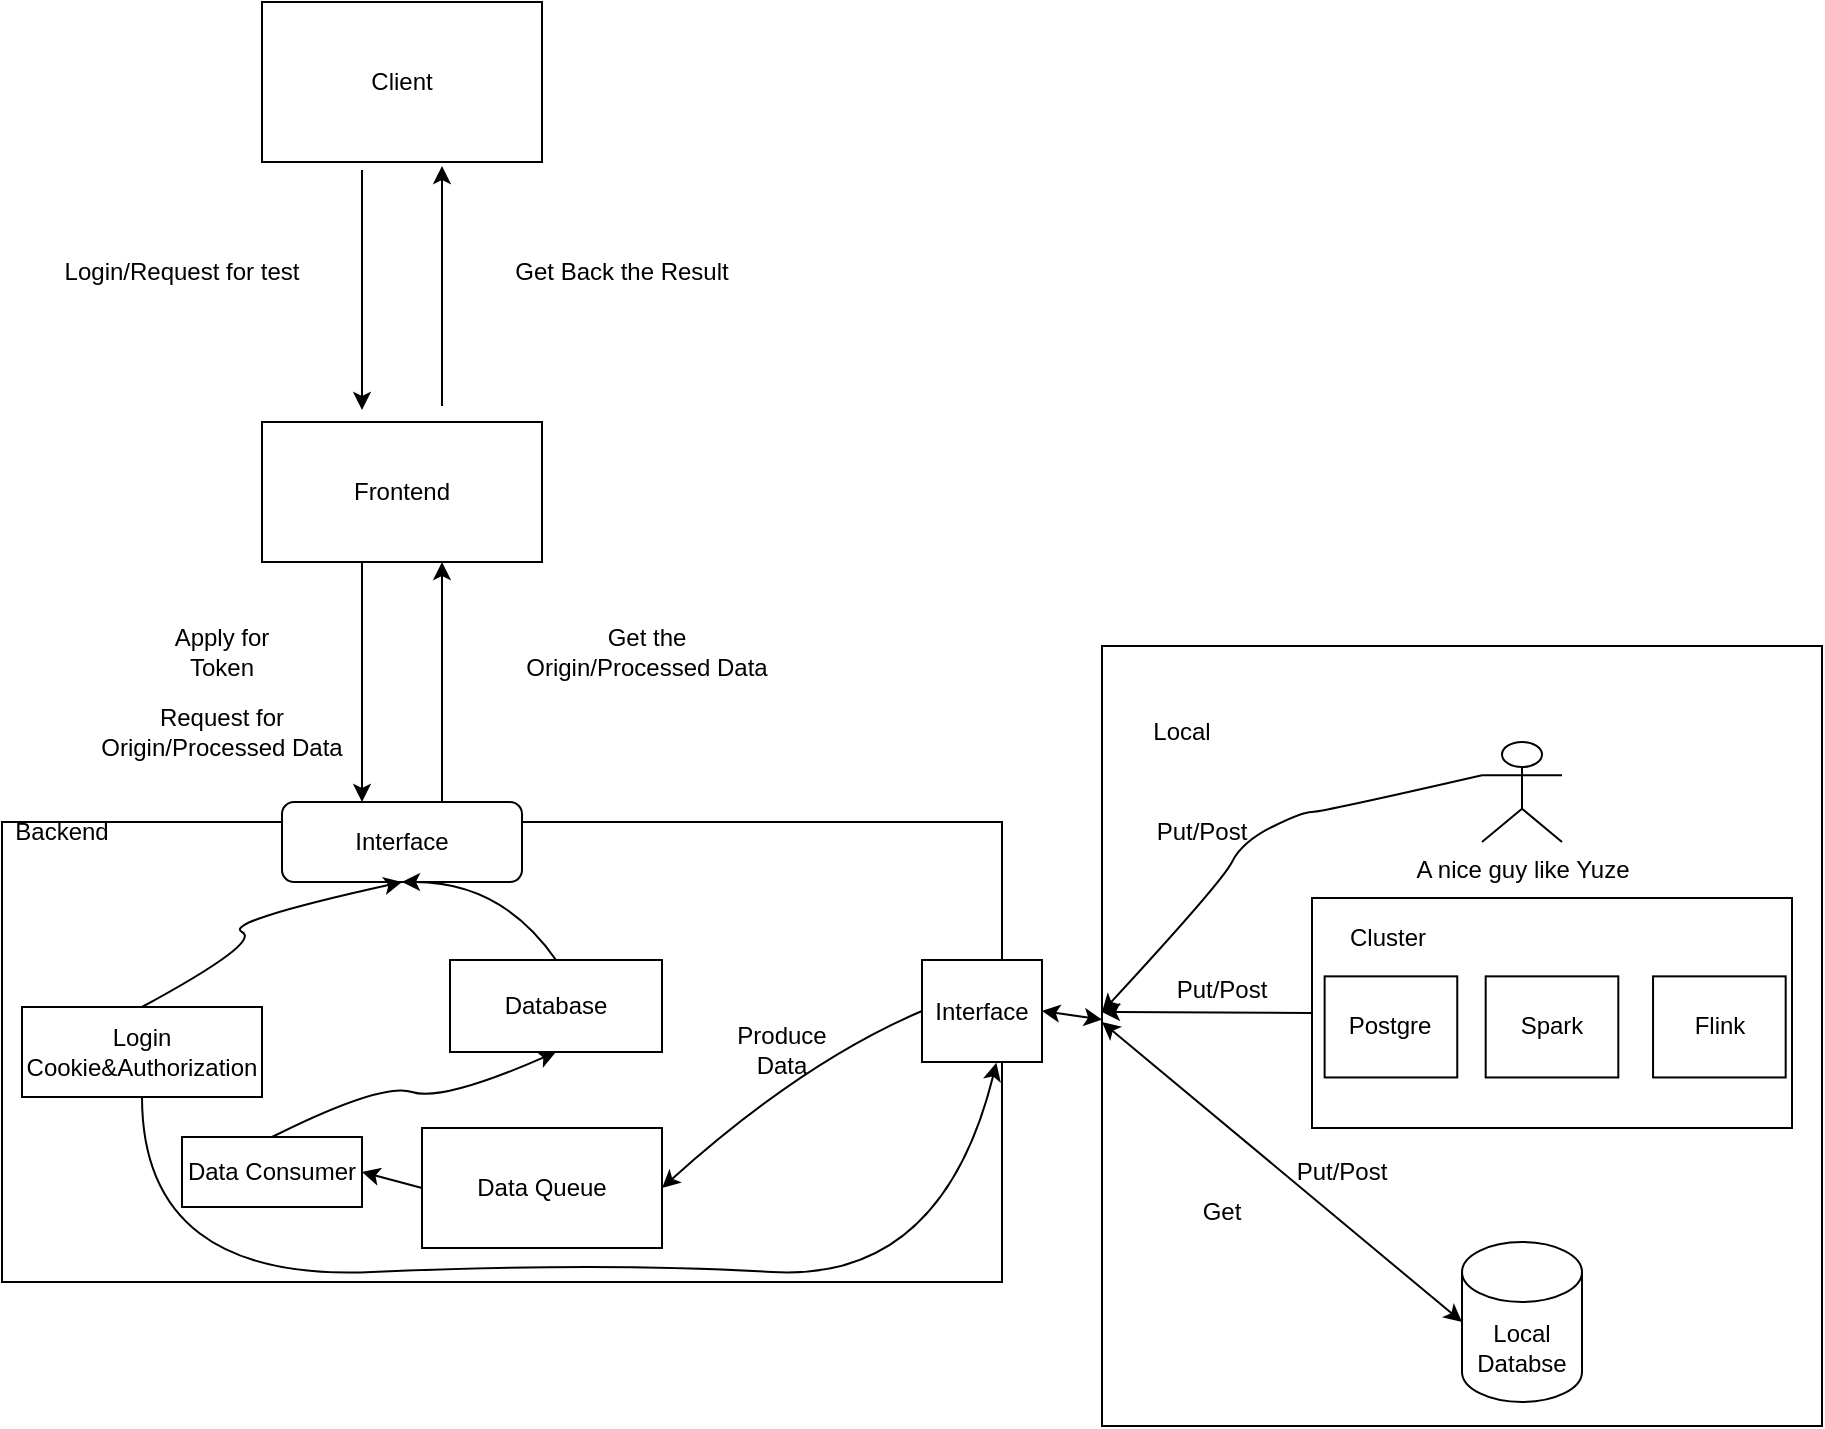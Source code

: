<mxfile version="15.6.1" type="github">
  <diagram id="1iBdhRnbMOmGaZjcbwhd" name="Page-1">
    <mxGraphModel dx="1109" dy="739" grid="1" gridSize="10" guides="1" tooltips="1" connect="1" arrows="1" fold="1" page="1" pageScale="1" pageWidth="827" pageHeight="1169" math="0" shadow="0">
      <root>
        <mxCell id="0" />
        <mxCell id="1" parent="0" />
        <mxCell id="snACr5XQytLRjpdYScF2-44" value="" style="rounded=0;whiteSpace=wrap;html=1;" parent="1" vertex="1">
          <mxGeometry x="580" y="362" width="360" height="390" as="geometry" />
        </mxCell>
        <mxCell id="snACr5XQytLRjpdYScF2-1" value="Frontend" style="rounded=0;whiteSpace=wrap;html=1;" parent="1" vertex="1">
          <mxGeometry x="160" y="250" width="140" height="70" as="geometry" />
        </mxCell>
        <mxCell id="snACr5XQytLRjpdYScF2-2" value="Client" style="rounded=0;whiteSpace=wrap;html=1;" parent="1" vertex="1">
          <mxGeometry x="160" y="40" width="140" height="80" as="geometry" />
        </mxCell>
        <mxCell id="snACr5XQytLRjpdYScF2-4" value="" style="endArrow=classic;html=1;rounded=0;" parent="1" edge="1">
          <mxGeometry width="50" height="50" relative="1" as="geometry">
            <mxPoint x="250" y="242" as="sourcePoint" />
            <mxPoint x="250" y="122" as="targetPoint" />
          </mxGeometry>
        </mxCell>
        <mxCell id="snACr5XQytLRjpdYScF2-5" value="" style="endArrow=classic;html=1;rounded=0;" parent="1" edge="1">
          <mxGeometry width="50" height="50" relative="1" as="geometry">
            <mxPoint x="210" y="124" as="sourcePoint" />
            <mxPoint x="210" y="244" as="targetPoint" />
          </mxGeometry>
        </mxCell>
        <mxCell id="snACr5XQytLRjpdYScF2-6" value="Login/Request for test" style="text;html=1;strokeColor=none;fillColor=none;align=center;verticalAlign=middle;whiteSpace=wrap;rounded=0;" parent="1" vertex="1">
          <mxGeometry x="50" y="160" width="140" height="30" as="geometry" />
        </mxCell>
        <mxCell id="snACr5XQytLRjpdYScF2-7" value="Get Back the Result" style="text;html=1;strokeColor=none;fillColor=none;align=center;verticalAlign=middle;whiteSpace=wrap;rounded=0;" parent="1" vertex="1">
          <mxGeometry x="280" y="160" width="120" height="30" as="geometry" />
        </mxCell>
        <mxCell id="snACr5XQytLRjpdYScF2-8" value="" style="rounded=0;whiteSpace=wrap;html=1;" parent="1" vertex="1">
          <mxGeometry x="30" y="450" width="500" height="230" as="geometry" />
        </mxCell>
        <mxCell id="snACr5XQytLRjpdYScF2-9" value="" style="endArrow=classic;html=1;rounded=0;" parent="1" edge="1">
          <mxGeometry width="50" height="50" relative="1" as="geometry">
            <mxPoint x="210" y="320" as="sourcePoint" />
            <mxPoint x="210" y="440" as="targetPoint" />
          </mxGeometry>
        </mxCell>
        <mxCell id="snACr5XQytLRjpdYScF2-10" value="" style="endArrow=classic;html=1;rounded=0;" parent="1" edge="1">
          <mxGeometry width="50" height="50" relative="1" as="geometry">
            <mxPoint x="250" y="440" as="sourcePoint" />
            <mxPoint x="250" y="320" as="targetPoint" />
          </mxGeometry>
        </mxCell>
        <mxCell id="snACr5XQytLRjpdYScF2-11" value="Login Cookie&amp;amp;Authorization" style="rounded=0;whiteSpace=wrap;html=1;" parent="1" vertex="1">
          <mxGeometry x="40" y="542.5" width="120" height="45" as="geometry" />
        </mxCell>
        <mxCell id="snACr5XQytLRjpdYScF2-12" value="Backend" style="text;html=1;strokeColor=none;fillColor=none;align=center;verticalAlign=middle;whiteSpace=wrap;rounded=0;" parent="1" vertex="1">
          <mxGeometry x="30" y="440" width="60" height="30" as="geometry" />
        </mxCell>
        <mxCell id="snACr5XQytLRjpdYScF2-13" value="Data Queue" style="rounded=0;whiteSpace=wrap;html=1;" parent="1" vertex="1">
          <mxGeometry x="240" y="603" width="120" height="60" as="geometry" />
        </mxCell>
        <mxCell id="snACr5XQytLRjpdYScF2-17" value="Data Consumer" style="rounded=0;whiteSpace=wrap;html=1;" parent="1" vertex="1">
          <mxGeometry x="120" y="607.5" width="90" height="35" as="geometry" />
        </mxCell>
        <mxCell id="snACr5XQytLRjpdYScF2-18" value="" style="endArrow=classic;html=1;rounded=0;entryX=1;entryY=0.5;entryDx=0;entryDy=0;exitX=0;exitY=0.5;exitDx=0;exitDy=0;" parent="1" source="snACr5XQytLRjpdYScF2-13" target="snACr5XQytLRjpdYScF2-17" edge="1">
          <mxGeometry width="50" height="50" relative="1" as="geometry">
            <mxPoint x="249.5" y="537" as="sourcePoint" />
            <mxPoint x="250" y="522" as="targetPoint" />
          </mxGeometry>
        </mxCell>
        <mxCell id="snACr5XQytLRjpdYScF2-20" value="Database" style="rounded=0;whiteSpace=wrap;html=1;" parent="1" vertex="1">
          <mxGeometry x="254" y="519" width="106" height="46" as="geometry" />
        </mxCell>
        <mxCell id="snACr5XQytLRjpdYScF2-22" value="Get the Origin/Processed Data" style="text;html=1;strokeColor=none;fillColor=none;align=center;verticalAlign=middle;whiteSpace=wrap;rounded=0;" parent="1" vertex="1">
          <mxGeometry x="285" y="350" width="135" height="30" as="geometry" />
        </mxCell>
        <mxCell id="snACr5XQytLRjpdYScF2-24" value="Apply for Token" style="text;html=1;strokeColor=none;fillColor=none;align=center;verticalAlign=middle;whiteSpace=wrap;rounded=0;" parent="1" vertex="1">
          <mxGeometry x="110" y="350" width="60" height="30" as="geometry" />
        </mxCell>
        <mxCell id="snACr5XQytLRjpdYScF2-25" value="Request for Origin/Processed Data" style="text;html=1;strokeColor=none;fillColor=none;align=center;verticalAlign=middle;whiteSpace=wrap;rounded=0;" parent="1" vertex="1">
          <mxGeometry x="70" y="390" width="140" height="30" as="geometry" />
        </mxCell>
        <mxCell id="snACr5XQytLRjpdYScF2-26" value="Interface" style="rounded=0;whiteSpace=wrap;html=1;" parent="1" vertex="1">
          <mxGeometry x="490" y="519" width="60" height="51" as="geometry" />
        </mxCell>
        <mxCell id="snACr5XQytLRjpdYScF2-29" value="" style="endArrow=classic;startArrow=classic;html=1;rounded=0;exitX=1;exitY=0.5;exitDx=0;exitDy=0;entryX=0;entryY=0.479;entryDx=0;entryDy=0;entryPerimeter=0;" parent="1" source="snACr5XQytLRjpdYScF2-26" target="snACr5XQytLRjpdYScF2-44" edge="1">
          <mxGeometry width="50" height="50" relative="1" as="geometry">
            <mxPoint x="456" y="559" as="sourcePoint" />
            <mxPoint x="580" y="545" as="targetPoint" />
          </mxGeometry>
        </mxCell>
        <mxCell id="snACr5XQytLRjpdYScF2-31" value="Local" style="text;html=1;strokeColor=none;fillColor=none;align=center;verticalAlign=middle;whiteSpace=wrap;rounded=0;" parent="1" vertex="1">
          <mxGeometry x="590" y="390" width="60" height="30" as="geometry" />
        </mxCell>
        <mxCell id="snACr5XQytLRjpdYScF2-32" value="A nice guy like Yuze" style="shape=umlActor;verticalLabelPosition=bottom;verticalAlign=top;html=1;outlineConnect=0;" parent="1" vertex="1">
          <mxGeometry x="770" y="410" width="40" height="50" as="geometry" />
        </mxCell>
        <mxCell id="snACr5XQytLRjpdYScF2-38" value="" style="group" parent="1" vertex="1" connectable="0">
          <mxGeometry x="685" y="488" width="240" height="115" as="geometry" />
        </mxCell>
        <mxCell id="snACr5XQytLRjpdYScF2-30" value="" style="rounded=0;whiteSpace=wrap;html=1;" parent="snACr5XQytLRjpdYScF2-38" vertex="1">
          <mxGeometry width="240" height="115" as="geometry" />
        </mxCell>
        <mxCell id="snACr5XQytLRjpdYScF2-33" value="Cluster" style="text;html=1;strokeColor=none;fillColor=none;align=center;verticalAlign=middle;whiteSpace=wrap;rounded=0;" parent="snACr5XQytLRjpdYScF2-38" vertex="1">
          <mxGeometry y="1.264" width="75.789" height="37.912" as="geometry" />
        </mxCell>
        <mxCell id="snACr5XQytLRjpdYScF2-34" value="Postgre" style="rounded=0;whiteSpace=wrap;html=1;" parent="snACr5XQytLRjpdYScF2-38" vertex="1">
          <mxGeometry x="6.316" y="39.176" width="66.316" height="50.549" as="geometry" />
        </mxCell>
        <mxCell id="snACr5XQytLRjpdYScF2-35" value="Spark" style="rounded=0;whiteSpace=wrap;html=1;" parent="snACr5XQytLRjpdYScF2-38" vertex="1">
          <mxGeometry x="86.842" y="39.176" width="66.316" height="50.549" as="geometry" />
        </mxCell>
        <mxCell id="snACr5XQytLRjpdYScF2-36" value="Flink" style="rounded=0;whiteSpace=wrap;html=1;" parent="snACr5XQytLRjpdYScF2-38" vertex="1">
          <mxGeometry x="170.526" y="39.176" width="66.316" height="50.549" as="geometry" />
        </mxCell>
        <mxCell id="snACr5XQytLRjpdYScF2-40" value="" style="curved=1;endArrow=classic;html=1;rounded=0;entryX=0;entryY=0.5;entryDx=0;entryDy=0;exitX=0;exitY=0.333;exitDx=0;exitDy=0;exitPerimeter=0;" parent="1" source="snACr5XQytLRjpdYScF2-32" edge="1">
          <mxGeometry width="50" height="50" relative="1" as="geometry">
            <mxPoint x="690" y="490" as="sourcePoint" />
            <mxPoint x="580" y="545" as="targetPoint" />
            <Array as="points">
              <mxPoint x="690" y="445" />
              <mxPoint x="680" y="445" />
              <mxPoint x="650" y="460" />
              <mxPoint x="640" y="480" />
            </Array>
          </mxGeometry>
        </mxCell>
        <mxCell id="snACr5XQytLRjpdYScF2-41" value="Put/Post" style="text;html=1;strokeColor=none;fillColor=none;align=center;verticalAlign=middle;whiteSpace=wrap;rounded=0;" parent="1" vertex="1">
          <mxGeometry x="600" y="440" width="60" height="30" as="geometry" />
        </mxCell>
        <mxCell id="snACr5XQytLRjpdYScF2-42" value="" style="endArrow=classic;html=1;rounded=0;entryX=0;entryY=0.5;entryDx=0;entryDy=0;exitX=0;exitY=0.5;exitDx=0;exitDy=0;" parent="1" source="snACr5XQytLRjpdYScF2-30" edge="1">
          <mxGeometry width="50" height="50" relative="1" as="geometry">
            <mxPoint x="690" y="490" as="sourcePoint" />
            <mxPoint x="580" y="545" as="targetPoint" />
          </mxGeometry>
        </mxCell>
        <mxCell id="snACr5XQytLRjpdYScF2-43" value="Put/Post" style="text;html=1;strokeColor=none;fillColor=none;align=center;verticalAlign=middle;whiteSpace=wrap;rounded=0;" parent="1" vertex="1">
          <mxGeometry x="610" y="519" width="60" height="30" as="geometry" />
        </mxCell>
        <mxCell id="snACr5XQytLRjpdYScF2-46" value="Local Databse" style="shape=cylinder3;whiteSpace=wrap;html=1;boundedLbl=1;backgroundOutline=1;size=15;" parent="1" vertex="1">
          <mxGeometry x="760" y="660" width="60" height="80" as="geometry" />
        </mxCell>
        <mxCell id="snACr5XQytLRjpdYScF2-47" value="" style="endArrow=classic;startArrow=classic;html=1;rounded=0;entryX=0;entryY=0.5;entryDx=0;entryDy=0;entryPerimeter=0;" parent="1" target="snACr5XQytLRjpdYScF2-46" edge="1">
          <mxGeometry width="50" height="50" relative="1" as="geometry">
            <mxPoint x="580" y="550" as="sourcePoint" />
            <mxPoint x="860" y="510" as="targetPoint" />
          </mxGeometry>
        </mxCell>
        <mxCell id="snACr5XQytLRjpdYScF2-48" value="Put/Post" style="text;html=1;strokeColor=none;fillColor=none;align=center;verticalAlign=middle;whiteSpace=wrap;rounded=0;" parent="1" vertex="1">
          <mxGeometry x="670" y="610" width="60" height="30" as="geometry" />
        </mxCell>
        <mxCell id="snACr5XQytLRjpdYScF2-49" value="Get" style="text;html=1;strokeColor=none;fillColor=none;align=center;verticalAlign=middle;whiteSpace=wrap;rounded=0;" parent="1" vertex="1">
          <mxGeometry x="610" y="630" width="60" height="30" as="geometry" />
        </mxCell>
        <mxCell id="fBHaHdSuRzqUF7DgoS8M-4" value="" style="curved=1;endArrow=classic;html=1;rounded=0;exitX=0.5;exitY=0;exitDx=0;exitDy=0;entryX=0.5;entryY=1;entryDx=0;entryDy=0;" edge="1" parent="1" source="snACr5XQytLRjpdYScF2-17" target="snACr5XQytLRjpdYScF2-20">
          <mxGeometry width="50" height="50" relative="1" as="geometry">
            <mxPoint x="380" y="500" as="sourcePoint" />
            <mxPoint x="430" y="450" as="targetPoint" />
            <Array as="points">
              <mxPoint x="220" y="580" />
              <mxPoint x="250" y="590" />
            </Array>
          </mxGeometry>
        </mxCell>
        <mxCell id="fBHaHdSuRzqUF7DgoS8M-5" value="Interface" style="rounded=1;whiteSpace=wrap;html=1;" vertex="1" parent="1">
          <mxGeometry x="170" y="440" width="120" height="40" as="geometry" />
        </mxCell>
        <mxCell id="fBHaHdSuRzqUF7DgoS8M-6" value="" style="curved=1;endArrow=classic;html=1;rounded=0;entryX=0.5;entryY=1;entryDx=0;entryDy=0;exitX=0.5;exitY=0;exitDx=0;exitDy=0;" edge="1" parent="1" source="snACr5XQytLRjpdYScF2-20" target="fBHaHdSuRzqUF7DgoS8M-5">
          <mxGeometry width="50" height="50" relative="1" as="geometry">
            <mxPoint x="280" y="530" as="sourcePoint" />
            <mxPoint x="330" y="480" as="targetPoint" />
            <Array as="points">
              <mxPoint x="280" y="480" />
            </Array>
          </mxGeometry>
        </mxCell>
        <mxCell id="fBHaHdSuRzqUF7DgoS8M-7" value="" style="curved=1;endArrow=classic;html=1;rounded=0;exitX=0.5;exitY=0;exitDx=0;exitDy=0;entryX=0.5;entryY=1;entryDx=0;entryDy=0;" edge="1" parent="1" source="snACr5XQytLRjpdYScF2-11" target="fBHaHdSuRzqUF7DgoS8M-5">
          <mxGeometry width="50" height="50" relative="1" as="geometry">
            <mxPoint x="380" y="500" as="sourcePoint" />
            <mxPoint x="430" y="450" as="targetPoint" />
            <Array as="points">
              <mxPoint x="160" y="510" />
              <mxPoint x="140" y="500" />
            </Array>
          </mxGeometry>
        </mxCell>
        <mxCell id="fBHaHdSuRzqUF7DgoS8M-8" value="" style="curved=1;endArrow=classic;html=1;rounded=0;exitX=0.5;exitY=1;exitDx=0;exitDy=0;entryX=0.62;entryY=1.008;entryDx=0;entryDy=0;entryPerimeter=0;" edge="1" parent="1" source="snACr5XQytLRjpdYScF2-11" target="snACr5XQytLRjpdYScF2-26">
          <mxGeometry width="50" height="50" relative="1" as="geometry">
            <mxPoint x="380" y="500" as="sourcePoint" />
            <mxPoint x="430" y="450" as="targetPoint" />
            <Array as="points">
              <mxPoint x="100" y="680" />
              <mxPoint x="330" y="670" />
              <mxPoint x="500" y="680" />
            </Array>
          </mxGeometry>
        </mxCell>
        <mxCell id="fBHaHdSuRzqUF7DgoS8M-9" value="" style="curved=1;endArrow=classic;html=1;rounded=0;exitX=0;exitY=0.5;exitDx=0;exitDy=0;entryX=1;entryY=0.5;entryDx=0;entryDy=0;" edge="1" parent="1" source="snACr5XQytLRjpdYScF2-26" target="snACr5XQytLRjpdYScF2-13">
          <mxGeometry width="50" height="50" relative="1" as="geometry">
            <mxPoint x="540" y="380" as="sourcePoint" />
            <mxPoint x="590" y="330" as="targetPoint" />
            <Array as="points">
              <mxPoint x="430" y="570" />
            </Array>
          </mxGeometry>
        </mxCell>
        <mxCell id="fBHaHdSuRzqUF7DgoS8M-10" value="Produce Data" style="text;html=1;strokeColor=none;fillColor=none;align=center;verticalAlign=middle;whiteSpace=wrap;rounded=0;" vertex="1" parent="1">
          <mxGeometry x="390" y="549" width="60" height="30" as="geometry" />
        </mxCell>
      </root>
    </mxGraphModel>
  </diagram>
</mxfile>

